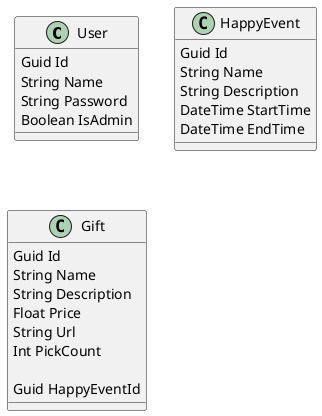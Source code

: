 @startuml Database

class User{
    Guid Id
    String Name
    String Password
    Boolean IsAdmin
}

class HappyEvent{
    Guid Id
    String Name
    String Description
    DateTime StartTime
    DateTime EndTime
}

class Gift{
    Guid Id
    String Name
    String Description
    Float Price
    String Url
    Int PickCount

    Guid HappyEventId
}

@enduml